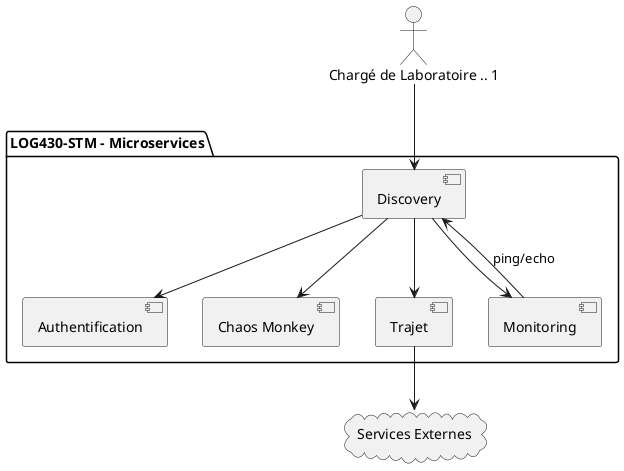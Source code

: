 @startuml
'https://plantuml.com/component-diagram

package "LOG430-STM - Microservices" {
  [Authentification] as a
  [Chaos Monkey] as c
  [Trajet] as t
  [Discovery] as d
  [Monitoring] as m

}

cloud "Services Externes" as se {
}

actor "Chargé de Laboratoire .. 1" as cl
t --> se

cl --> d
d --> a
d --> t
d --> c
d --> m
m --> d : "ping/echo"

@enduml
